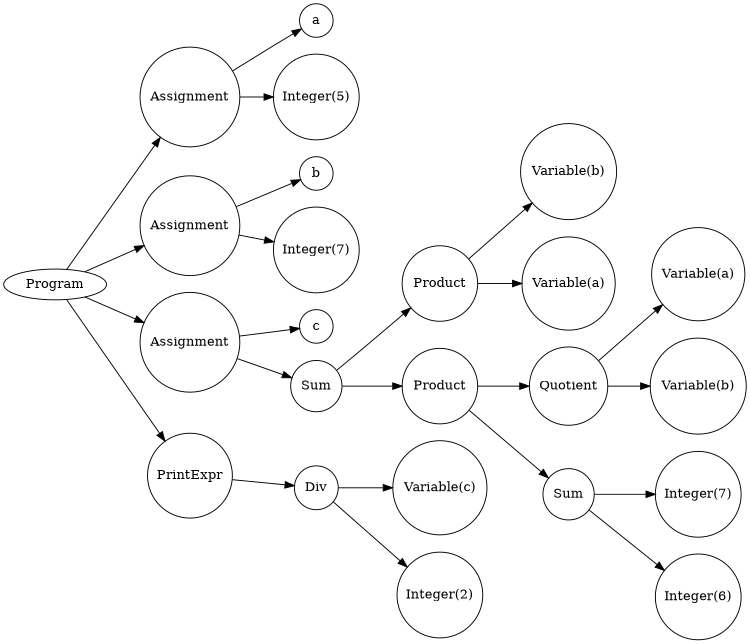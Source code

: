 digraph G {
	graph [bb="0,0,777.58,680.15",
		rankdir=LR,
		shape=circle,
		size="5,7"
	];
	node [label="\N"];
	start	 [height=0.45176,
		label=Program,
		pos="45.962,379.15",
		width=1.2767];
	0	 [height=1.4804,
		label=Assignment,
		pos="181.22,580.15",
		shape=circle,
		width=1.4804];
	start -> 0	 [pos="e,149.87,536.48 57.046,395.02 72.225,418.85 101.94,465.23 127.92,504.15 133.14,511.96 138.71,520.17 144.2,528.21"];
	3	 [height=1.4804,
		label=Assignment,
		pos="181.22,442.15",
		shape=circle,
		width=1.4804];
	start -> 3	 [pos="e,132.74,419.7 74.25,392.05 88.449,398.76 106.36,407.23 123.4,415.28"];
	6	 [height=1.4804,
		label=Assignment,
		pos="181.22,317.15",
		shape=circle,
		width=1.4804];
	start -> 6	 [pos="e,132.69,339.26 74.573,366.3 88.724,359.72 106.5,351.44 123.41,343.58"];
	19	 [height=1.2638,
		label=PrintExpr,
		pos="181.22,175.15",
		shape=circle,
		width=1.2638];
	start -> 19	 [pos="e,155.48,212.99 57.44,363.09 72.869,339.45 102.61,293.89 127.92,255.15 135.01,244.29 142.65,232.62 149.83,221.63"];
	1	 [height=0.5,
		label=a,
		pos="316.66,662.15",
		shape=circle,
		width=0.5];
	0 -> 1	 [pos="e,300.57,653.21 227.04,608.28 240.94,616.95 256.33,626.49 270.51,635.15 277.37,639.33 284.85,643.83 291.71,647.93"];
	2	 [height=1.2818,
		label="Integer(5)",
		pos="316.66,580.15",
		shape=circle,
		width=1.2818];
	0 -> 2	 [pos="e,270.37,580.15 234.58,580.15 242.99,580.15 251.71,580.15 260.19,580.15"];
	4	 [height=0.5,
		label=b,
		pos="316.66,498.15",
		shape=circle,
		width=0.5];
	3 -> 4	 [pos="e,299.81,491.49 230.77,462.52 250.89,470.96 273.39,480.41 290.17,487.45"];
	5	 [height=1.2818,
		label="Integer(7)",
		pos="316.66,416.15",
		shape=circle,
		width=1.2818];
	3 -> 5	 [pos="e,271.15,424.82 233.81,432.09 242.76,430.35 252.1,428.53 261.13,426.77"];
	7	 [height=0.5,
		label=c,
		pos="316.66,334.15",
		shape=circle,
		width=0.5];
	6 -> 7	 [pos="e,298.53,331.96 234.19,323.77 252.74,326.13 272.9,328.7 288.52,330.69"];
	8	 [height=0.75827,
		label=Sum,
		pos="316.66,271.15",
		shape=circle,
		width=0.75827];
	6 -> 8	 [pos="e,290.62,279.78 231.91,300.02 248.16,294.41 265.86,288.31 280.79,283.17"];
	9	 [height=1.1193,
		label=Product,
		pos="449.5,381.15",
		shape=circle,
		width=1.1193];
	8 -> 9	 [pos="e,418.61,354.83 338.93,287.83 346.52,293.85 355.09,300.74 362.81,307.15 378.78,320.4 396.15,335.31 411.06,348.26"];
	12	 [height=1.1193,
		label=Product,
		pos="449.5,271.15",
		shape=circle,
		width=1.1193];
	8 -> 12	 [pos="e,409.15,271.15 344.14,271.15 359.89,271.15 380.38,271.15 399.02,271.15"];
	10	 [height=1.4263,
		label="Variable(b)",
		pos="587.54,500.15",
		shape=circle,
		width=1.4263];
	9 -> 10	 [pos="e,548.21,466.62 480.36,407.26 497.96,422.66 520.62,442.48 540.47,459.85"];
	11	 [height=1.3902,
		label="Variable(a)",
		pos="587.54,381.15",
		shape=circle,
		width=1.3902];
	9 -> 11	 [pos="e,537.11,381.15 489.85,381.15 501.38,381.15 514.25,381.15 526.74,381.15"];
	13	 [height=1.1735,
		label=Quotient,
		pos="587.54,271.15",
		shape=circle,
		width=1.1735];
	12 -> 13	 [pos="e,544.91,271.15 489.85,271.15 503.88,271.15 519.9,271.15 534.8,271.15"];
	16	 [height=0.75827,
		label=Sum,
		pos="587.54,156.15",
		shape=circle,
		width=0.75827];
	12 -> 16	 [pos="e,566.13,173.4 480.69,245.62 503.84,226.06 535.55,199.25 558.22,180.09"];
	14	 [height=1.3902,
		label="Variable(a)",
		pos="726.23,390.15",
		shape=circle,
		width=1.3902];
	13 -> 14	 [pos="e,687.7,357.47 619.9,298.45 637.72,313.95 660.33,333.64 680.03,350.79"];
	15	 [height=1.4263,
		label="Variable(b)",
		pos="726.23,271.15",
		shape=circle,
		width=1.4263];
	13 -> 15	 [pos="e,674.82,271.15 629.93,271.15 640.86,271.15 652.9,271.15 664.63,271.15"];
	17	 [height=1.2818,
		label="Integer(7)",
		pos="726.23,156.15",
		shape=circle,
		width=1.2818];
	16 -> 17	 [pos="e,679.85,156.15 614.9,156.15 630.48,156.15 650.83,156.15 669.79,156.15"];
	18	 [height=1.2818,
		label="Integer(6)",
		pos="726.23,46.146",
		shape=circle,
		width=1.2818];
	16 -> 18	 [pos="e,689.63,74.799 609.3,139.44 628.43,124.05 657.42,100.72 681.62,81.241"];
	20	 [height=0.64994,
		label=Div,
		pos="316.66,162.15",
		shape=circle,
		width=0.64994];
	19 -> 20	 [pos="e,293.12,164.34 226.65,170.82 245.11,169.02 266.14,166.97 283.12,165.32"];
	21	 [height=1.4082,
		label="Variable(c)",
		pos="449.5,162.15",
		shape=circle,
		width=1.4082];
	20 -> 21	 [pos="e,398.66,162.15 340.15,162.15 353.59,162.15 371.35,162.15 388.6,162.15"];
	22	 [height=1.2818,
		label="Integer(2)",
		pos="449.5,47.146",
		shape=circle,
		width=1.2818];
	20 -> 22	 [pos="e,414.23,77.272 334.77,147.11 352.89,131.18 382.2,105.42 406.52,84.041"];
}
